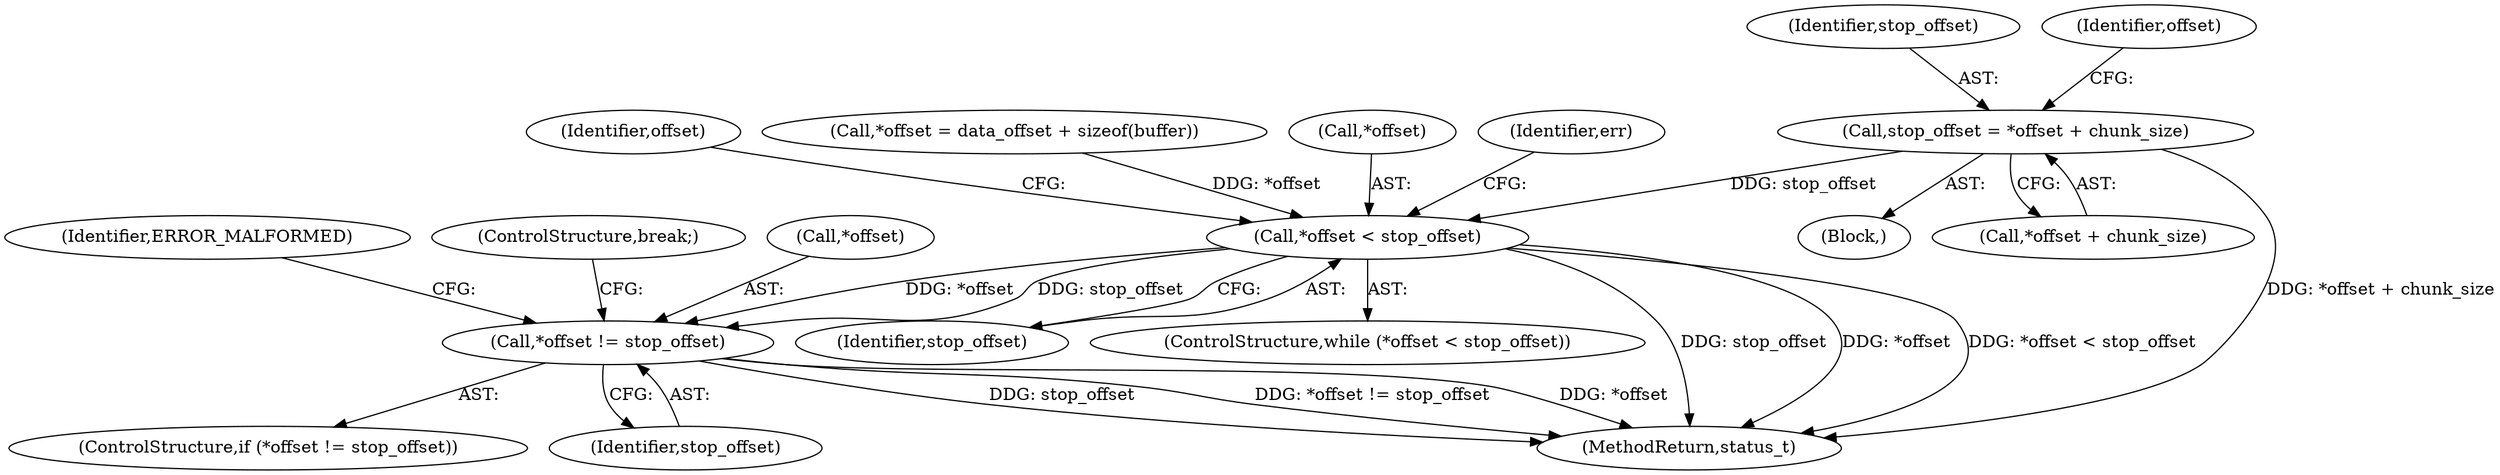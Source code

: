 digraph "0_Android_6fe85f7e15203e48df2cc3e8e1c4bc6ad49dc968@integer" {
"1001582" [label="(Call,stop_offset = *offset + chunk_size)"];
"1001596" [label="(Call,*offset < stop_offset)"];
"1001617" [label="(Call,*offset != stop_offset)"];
"1001596" [label="(Call,*offset < stop_offset)"];
"1001616" [label="(ControlStructure,if (*offset != stop_offset))"];
"1001583" [label="(Identifier,stop_offset)"];
"1001619" [label="(Identifier,offset)"];
"1001623" [label="(Identifier,ERROR_MALFORMED)"];
"1001620" [label="(Identifier,stop_offset)"];
"1001617" [label="(Call,*offset != stop_offset)"];
"1001624" [label="(ControlStructure,break;)"];
"1001599" [label="(Identifier,stop_offset)"];
"1001595" [label="(ControlStructure,while (*offset < stop_offset))"];
"1001490" [label="(Block,)"];
"1001588" [label="(Call,*offset = data_offset + sizeof(buffer))"];
"1001584" [label="(Call,*offset + chunk_size)"];
"1001590" [label="(Identifier,offset)"];
"1001618" [label="(Call,*offset)"];
"1002931" [label="(MethodReturn,status_t)"];
"1001597" [label="(Call,*offset)"];
"1001603" [label="(Identifier,err)"];
"1001582" [label="(Call,stop_offset = *offset + chunk_size)"];
"1001582" -> "1001490"  [label="AST: "];
"1001582" -> "1001584"  [label="CFG: "];
"1001583" -> "1001582"  [label="AST: "];
"1001584" -> "1001582"  [label="AST: "];
"1001590" -> "1001582"  [label="CFG: "];
"1001582" -> "1002931"  [label="DDG: *offset + chunk_size"];
"1001582" -> "1001596"  [label="DDG: stop_offset"];
"1001596" -> "1001595"  [label="AST: "];
"1001596" -> "1001599"  [label="CFG: "];
"1001597" -> "1001596"  [label="AST: "];
"1001599" -> "1001596"  [label="AST: "];
"1001603" -> "1001596"  [label="CFG: "];
"1001619" -> "1001596"  [label="CFG: "];
"1001596" -> "1002931"  [label="DDG: stop_offset"];
"1001596" -> "1002931"  [label="DDG: *offset"];
"1001596" -> "1002931"  [label="DDG: *offset < stop_offset"];
"1001588" -> "1001596"  [label="DDG: *offset"];
"1001596" -> "1001617"  [label="DDG: *offset"];
"1001596" -> "1001617"  [label="DDG: stop_offset"];
"1001617" -> "1001616"  [label="AST: "];
"1001617" -> "1001620"  [label="CFG: "];
"1001618" -> "1001617"  [label="AST: "];
"1001620" -> "1001617"  [label="AST: "];
"1001623" -> "1001617"  [label="CFG: "];
"1001624" -> "1001617"  [label="CFG: "];
"1001617" -> "1002931"  [label="DDG: stop_offset"];
"1001617" -> "1002931"  [label="DDG: *offset != stop_offset"];
"1001617" -> "1002931"  [label="DDG: *offset"];
}
